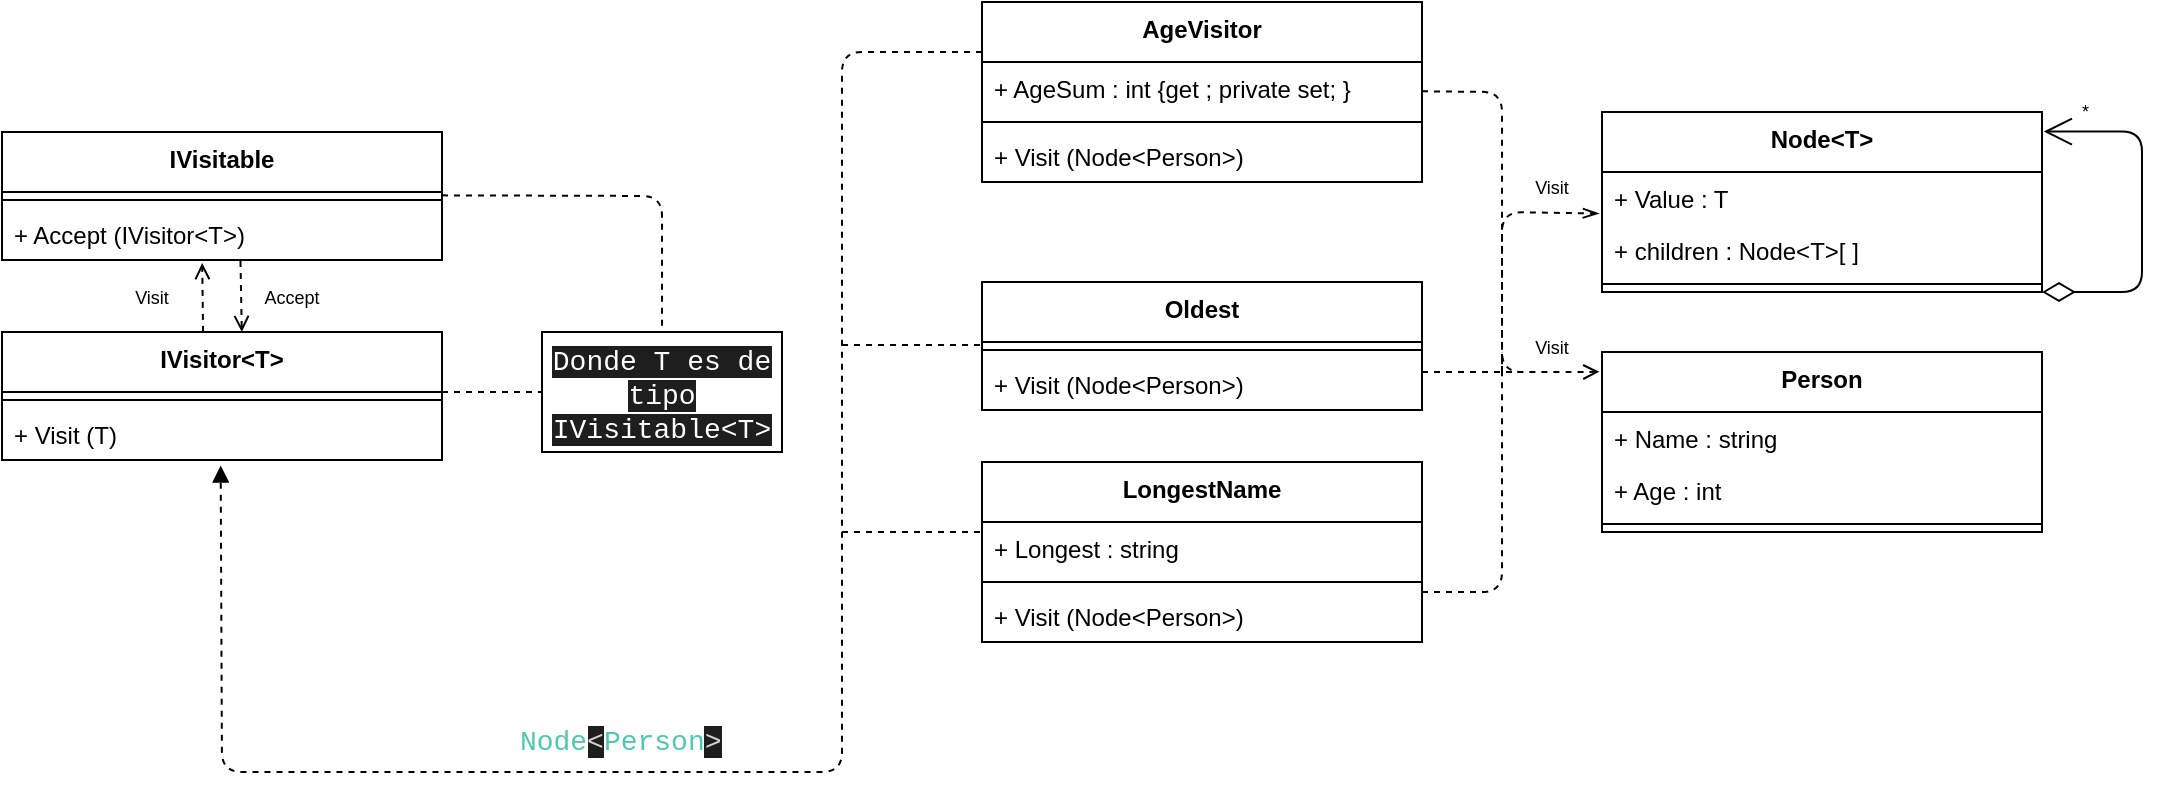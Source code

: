 <mxfile>
    <diagram id="aMAxMU0wlnhYzNJKKomF" name="Page-1">
        <mxGraphModel dx="1013" dy="536" grid="1" gridSize="10" guides="1" tooltips="1" connect="1" arrows="1" fold="1" page="1" pageScale="1" pageWidth="850" pageHeight="1100" math="0" shadow="0">
            <root>
                <mxCell id="0"/>
                <mxCell id="1" parent="0"/>
                <mxCell id="2" value="AgeVisitor" style="swimlane;fontStyle=1;align=center;verticalAlign=top;childLayout=stackLayout;horizontal=1;startSize=30;horizontalStack=0;resizeParent=1;resizeParentMax=0;resizeLast=0;collapsible=1;marginBottom=0;" parent="1" vertex="1">
                    <mxGeometry x="630" y="55" width="220" height="90" as="geometry"/>
                </mxCell>
                <mxCell id="3" value="+ AgeSum : int {get ; private set; }" style="text;strokeColor=none;fillColor=none;align=left;verticalAlign=top;spacingLeft=4;spacingRight=4;overflow=hidden;rotatable=0;points=[[0,0.5],[1,0.5]];portConstraint=eastwest;" parent="2" vertex="1">
                    <mxGeometry y="30" width="220" height="26" as="geometry"/>
                </mxCell>
                <mxCell id="4" value="" style="line;strokeWidth=1;fillColor=none;align=left;verticalAlign=middle;spacingTop=-1;spacingLeft=3;spacingRight=3;rotatable=0;labelPosition=right;points=[];portConstraint=eastwest;strokeColor=inherit;" parent="2" vertex="1">
                    <mxGeometry y="56" width="220" height="8" as="geometry"/>
                </mxCell>
                <mxCell id="5" value="+ Visit (Node&lt;Person&gt;)" style="text;strokeColor=none;fillColor=none;align=left;verticalAlign=top;spacingLeft=4;spacingRight=4;overflow=hidden;rotatable=0;points=[[0,0.5],[1,0.5]];portConstraint=eastwest;" parent="2" vertex="1">
                    <mxGeometry y="64" width="220" height="26" as="geometry"/>
                </mxCell>
                <mxCell id="6" value="IVisitable" style="swimlane;fontStyle=1;align=center;verticalAlign=top;childLayout=stackLayout;horizontal=1;startSize=30;horizontalStack=0;resizeParent=1;resizeParentMax=0;resizeLast=0;collapsible=1;marginBottom=0;" parent="1" vertex="1">
                    <mxGeometry x="140" y="120" width="220" height="64" as="geometry"/>
                </mxCell>
                <mxCell id="8" value="" style="line;strokeWidth=1;fillColor=none;align=left;verticalAlign=middle;spacingTop=-1;spacingLeft=3;spacingRight=3;rotatable=0;labelPosition=right;points=[];portConstraint=eastwest;strokeColor=inherit;" parent="6" vertex="1">
                    <mxGeometry y="30" width="220" height="8" as="geometry"/>
                </mxCell>
                <mxCell id="9" value="+ Accept (IVisitor&lt;T&gt;)" style="text;strokeColor=none;fillColor=none;align=left;verticalAlign=top;spacingLeft=4;spacingRight=4;overflow=hidden;rotatable=0;points=[[0,0.5],[1,0.5]];portConstraint=eastwest;" parent="6" vertex="1">
                    <mxGeometry y="38" width="220" height="26" as="geometry"/>
                </mxCell>
                <mxCell id="10" value="IVisitor&lt;T&gt;" style="swimlane;fontStyle=1;align=center;verticalAlign=top;childLayout=stackLayout;horizontal=1;startSize=30;horizontalStack=0;resizeParent=1;resizeParentMax=0;resizeLast=0;collapsible=1;marginBottom=0;" parent="1" vertex="1">
                    <mxGeometry x="140" y="220" width="220" height="64" as="geometry"/>
                </mxCell>
                <mxCell id="12" value="" style="line;strokeWidth=1;fillColor=none;align=left;verticalAlign=middle;spacingTop=-1;spacingLeft=3;spacingRight=3;rotatable=0;labelPosition=right;points=[];portConstraint=eastwest;strokeColor=inherit;" parent="10" vertex="1">
                    <mxGeometry y="30" width="220" height="8" as="geometry"/>
                </mxCell>
                <mxCell id="13" value="+ Visit (T)" style="text;strokeColor=none;fillColor=none;align=left;verticalAlign=top;spacingLeft=4;spacingRight=4;overflow=hidden;rotatable=0;points=[[0,0.5],[1,0.5]];portConstraint=eastwest;" parent="10" vertex="1">
                    <mxGeometry y="38" width="220" height="26" as="geometry"/>
                </mxCell>
                <mxCell id="15" value="LongestName" style="swimlane;fontStyle=1;align=center;verticalAlign=top;childLayout=stackLayout;horizontal=1;startSize=30;horizontalStack=0;resizeParent=1;resizeParentMax=0;resizeLast=0;collapsible=1;marginBottom=0;" parent="1" vertex="1">
                    <mxGeometry x="630" y="285" width="220" height="90" as="geometry"/>
                </mxCell>
                <mxCell id="16" value="+ Longest : string" style="text;strokeColor=none;fillColor=none;align=left;verticalAlign=top;spacingLeft=4;spacingRight=4;overflow=hidden;rotatable=0;points=[[0,0.5],[1,0.5]];portConstraint=eastwest;" parent="15" vertex="1">
                    <mxGeometry y="30" width="220" height="26" as="geometry"/>
                </mxCell>
                <mxCell id="17" value="" style="line;strokeWidth=1;fillColor=none;align=left;verticalAlign=middle;spacingTop=-1;spacingLeft=3;spacingRight=3;rotatable=0;labelPosition=right;points=[];portConstraint=eastwest;strokeColor=inherit;" parent="15" vertex="1">
                    <mxGeometry y="56" width="220" height="8" as="geometry"/>
                </mxCell>
                <mxCell id="18" value="+ Visit (Node&lt;Person&gt;)" style="text;strokeColor=none;fillColor=none;align=left;verticalAlign=top;spacingLeft=4;spacingRight=4;overflow=hidden;rotatable=0;points=[[0,0.5],[1,0.5]];portConstraint=eastwest;" parent="15" vertex="1">
                    <mxGeometry y="64" width="220" height="26" as="geometry"/>
                </mxCell>
                <mxCell id="19" value="Node&lt;T&gt;" style="swimlane;fontStyle=1;align=center;verticalAlign=top;childLayout=stackLayout;horizontal=1;startSize=30;horizontalStack=0;resizeParent=1;resizeParentMax=0;resizeLast=0;collapsible=1;marginBottom=0;" parent="1" vertex="1">
                    <mxGeometry x="940" y="110" width="220" height="90" as="geometry"/>
                </mxCell>
                <mxCell id="20" value="+ Value : T" style="text;strokeColor=none;fillColor=none;align=left;verticalAlign=top;spacingLeft=4;spacingRight=4;overflow=hidden;rotatable=0;points=[[0,0.5],[1,0.5]];portConstraint=eastwest;" parent="19" vertex="1">
                    <mxGeometry y="30" width="220" height="26" as="geometry"/>
                </mxCell>
                <mxCell id="22" value="+ children : Node&lt;T&gt;[ ] " style="text;strokeColor=none;fillColor=none;align=left;verticalAlign=top;spacingLeft=4;spacingRight=4;overflow=hidden;rotatable=0;points=[[0,0.5],[1,0.5]];portConstraint=eastwest;" parent="19" vertex="1">
                    <mxGeometry y="56" width="220" height="26" as="geometry"/>
                </mxCell>
                <mxCell id="21" value="" style="line;strokeWidth=1;fillColor=none;align=left;verticalAlign=middle;spacingTop=-1;spacingLeft=3;spacingRight=3;rotatable=0;labelPosition=right;points=[];portConstraint=eastwest;strokeColor=inherit;" parent="19" vertex="1">
                    <mxGeometry y="82" width="220" height="8" as="geometry"/>
                </mxCell>
                <mxCell id="27" value="Oldest" style="swimlane;fontStyle=1;align=center;verticalAlign=top;childLayout=stackLayout;horizontal=1;startSize=30;horizontalStack=0;resizeParent=1;resizeParentMax=0;resizeLast=0;collapsible=1;marginBottom=0;" parent="1" vertex="1">
                    <mxGeometry x="630" y="195" width="220" height="64" as="geometry"/>
                </mxCell>
                <mxCell id="28" value="" style="line;strokeWidth=1;fillColor=none;align=left;verticalAlign=middle;spacingTop=-1;spacingLeft=3;spacingRight=3;rotatable=0;labelPosition=right;points=[];portConstraint=eastwest;strokeColor=inherit;" parent="27" vertex="1">
                    <mxGeometry y="30" width="220" height="8" as="geometry"/>
                </mxCell>
                <mxCell id="29" value="+ Visit (Node&lt;Person&gt;)" style="text;strokeColor=none;fillColor=none;align=left;verticalAlign=top;spacingLeft=4;spacingRight=4;overflow=hidden;rotatable=0;points=[[0,0.5],[1,0.5]];portConstraint=eastwest;" parent="27" vertex="1">
                    <mxGeometry y="38" width="220" height="26" as="geometry"/>
                </mxCell>
                <mxCell id="30" value="Person" style="swimlane;fontStyle=1;align=center;verticalAlign=top;childLayout=stackLayout;horizontal=1;startSize=30;horizontalStack=0;resizeParent=1;resizeParentMax=0;resizeLast=0;collapsible=1;marginBottom=0;" parent="1" vertex="1">
                    <mxGeometry x="940" y="230" width="220" height="90" as="geometry"/>
                </mxCell>
                <mxCell id="61" value="" style="html=1;verticalAlign=bottom;labelBackgroundColor=none;endArrow=openThin;endFill=0;dashed=1;fontSize=9;entryX=-0.007;entryY=0.798;entryDx=0;entryDy=0;entryPerimeter=0;" edge="1" parent="30" target="20">
                    <mxGeometry width="160" relative="1" as="geometry">
                        <mxPoint x="-50" y="10" as="sourcePoint"/>
                        <mxPoint x="110" y="10" as="targetPoint"/>
                        <Array as="points">
                            <mxPoint x="-50" y="-70"/>
                        </Array>
                    </mxGeometry>
                </mxCell>
                <mxCell id="31" value="+ Name : string" style="text;strokeColor=none;fillColor=none;align=left;verticalAlign=top;spacingLeft=4;spacingRight=4;overflow=hidden;rotatable=0;points=[[0,0.5],[1,0.5]];portConstraint=eastwest;" parent="30" vertex="1">
                    <mxGeometry y="30" width="220" height="26" as="geometry"/>
                </mxCell>
                <mxCell id="34" value="+ Age : int" style="text;strokeColor=none;fillColor=none;align=left;verticalAlign=top;spacingLeft=4;spacingRight=4;overflow=hidden;rotatable=0;points=[[0,0.5],[1,0.5]];portConstraint=eastwest;" parent="30" vertex="1">
                    <mxGeometry y="56" width="220" height="26" as="geometry"/>
                </mxCell>
                <mxCell id="32" value="" style="line;strokeWidth=1;fillColor=none;align=left;verticalAlign=middle;spacingTop=-1;spacingLeft=3;spacingRight=3;rotatable=0;labelPosition=right;points=[];portConstraint=eastwest;strokeColor=inherit;" parent="30" vertex="1">
                    <mxGeometry y="82" width="220" height="8" as="geometry"/>
                </mxCell>
                <mxCell id="35" value="&lt;font color=&quot;#ffffff&quot;&gt;&lt;span style=&quot;background-color: rgb(30, 30, 30); font-family: Consolas, &amp;quot;Courier New&amp;quot;, monospace; font-size: 14px; font-weight: normal;&quot;&gt;Donde T es de tipo IVisitable&lt;/span&gt;&lt;span style=&quot;background-color: rgb(30, 30, 30); font-family: Consolas, &amp;quot;Courier New&amp;quot;, monospace; font-size: 14px; font-weight: normal;&quot;&gt;&amp;lt;&lt;/span&gt;&lt;span style=&quot;background-color: rgb(30, 30, 30); font-family: Consolas, &amp;quot;Courier New&amp;quot;, monospace; font-size: 14px; font-weight: normal;&quot;&gt;T&lt;/span&gt;&lt;span style=&quot;background-color: rgb(30, 30, 30); font-family: Consolas, &amp;quot;Courier New&amp;quot;, monospace; font-size: 14px; font-weight: normal;&quot;&gt;&amp;gt;&lt;/span&gt;&lt;/font&gt;&lt;br&gt;&lt;br&gt;" style="whiteSpace=wrap;html=1;verticalAlign=top;fontStyle=1;startSize=30;" parent="1" vertex="1">
                    <mxGeometry x="410" y="220" width="120" height="60" as="geometry"/>
                </mxCell>
                <mxCell id="37" value="" style="endArrow=none;dashed=1;html=1;fontColor=#FFFFFF;entryX=0;entryY=0.5;entryDx=0;entryDy=0;" parent="1" target="35" edge="1">
                    <mxGeometry width="50" height="50" relative="1" as="geometry">
                        <mxPoint x="360" y="250" as="sourcePoint"/>
                        <mxPoint x="410" y="200" as="targetPoint"/>
                    </mxGeometry>
                </mxCell>
                <mxCell id="38" value="" style="endArrow=none;dashed=1;html=1;fontColor=#FFFFFF;entryX=0.5;entryY=0;entryDx=0;entryDy=0;" parent="1" target="35" edge="1">
                    <mxGeometry width="50" height="50" relative="1" as="geometry">
                        <mxPoint x="360" y="151.68" as="sourcePoint"/>
                        <mxPoint x="510" y="150" as="targetPoint"/>
                        <Array as="points">
                            <mxPoint x="470" y="152"/>
                        </Array>
                    </mxGeometry>
                </mxCell>
                <mxCell id="40" value="" style="html=1;verticalAlign=bottom;labelBackgroundColor=none;endArrow=block;endFill=1;dashed=1;fontColor=#FFFFFF;exitX=0;exitY=-0.192;exitDx=0;exitDy=0;entryX=0.497;entryY=1.107;entryDx=0;entryDy=0;entryPerimeter=0;exitPerimeter=0;" parent="1" source="3" target="13" edge="1">
                    <mxGeometry width="160" relative="1" as="geometry">
                        <mxPoint x="330" y="450" as="sourcePoint"/>
                        <mxPoint x="160" y="440" as="targetPoint"/>
                        <Array as="points">
                            <mxPoint x="560" y="80"/>
                            <mxPoint x="560" y="440"/>
                            <mxPoint x="250" y="440"/>
                        </Array>
                    </mxGeometry>
                </mxCell>
                <mxCell id="41" value="Implements&amp;nbsp;&amp;nbsp;&lt;span style=&quot;font-family: Consolas, &amp;quot;Courier New&amp;quot;, monospace; font-size: 14px; color: rgb(78, 201, 176);&quot;&gt;Node&lt;/span&gt;&lt;span style=&quot;background-color: rgb(30, 30, 30); color: rgb(212, 212, 212); font-family: Consolas, &amp;quot;Courier New&amp;quot;, monospace; font-size: 14px;&quot;&gt;&amp;lt;&lt;/span&gt;&lt;span style=&quot;font-family: Consolas, &amp;quot;Courier New&amp;quot;, monospace; font-size: 14px; color: rgb(78, 201, 176);&quot;&gt;Person&lt;/span&gt;&lt;span style=&quot;background-color: rgb(30, 30, 30); color: rgb(212, 212, 212); font-family: Consolas, &amp;quot;Courier New&amp;quot;, monospace; font-size: 14px;&quot;&gt;&amp;gt;&lt;/span&gt;" style="text;html=1;strokeColor=none;fillColor=none;align=center;verticalAlign=middle;whiteSpace=wrap;rounded=0;fontColor=#FFFFFF;" parent="1" vertex="1">
                    <mxGeometry x="340" y="410" width="150" height="30" as="geometry"/>
                </mxCell>
                <mxCell id="43" value="" style="endArrow=none;dashed=1;html=1;fontColor=#FFFFFF;entryX=0;entryY=0.188;entryDx=0;entryDy=0;entryPerimeter=0;" edge="1" parent="1" target="28">
                    <mxGeometry width="50" height="50" relative="1" as="geometry">
                        <mxPoint x="560" y="226.5" as="sourcePoint"/>
                        <mxPoint x="610" y="226.5" as="targetPoint"/>
                    </mxGeometry>
                </mxCell>
                <mxCell id="44" value="" style="endArrow=none;dashed=1;html=1;fontColor=#FFFFFF;entryX=0.004;entryY=0.192;entryDx=0;entryDy=0;entryPerimeter=0;" edge="1" parent="1" target="16">
                    <mxGeometry width="50" height="50" relative="1" as="geometry">
                        <mxPoint x="560" y="320" as="sourcePoint"/>
                        <mxPoint x="610" y="320" as="targetPoint"/>
                    </mxGeometry>
                </mxCell>
                <mxCell id="48" value="" style="html=1;verticalAlign=bottom;labelBackgroundColor=none;endArrow=open;endFill=0;dashed=1;entryX=0.455;entryY=1.059;entryDx=0;entryDy=0;entryPerimeter=0;exitX=0.457;exitY=-0.001;exitDx=0;exitDy=0;exitPerimeter=0;" edge="1" parent="1" source="10" target="9">
                    <mxGeometry width="160" relative="1" as="geometry">
                        <mxPoint x="170" y="240" as="sourcePoint"/>
                        <mxPoint x="330" y="240" as="targetPoint"/>
                    </mxGeometry>
                </mxCell>
                <mxCell id="49" value="" style="html=1;verticalAlign=bottom;labelBackgroundColor=none;endArrow=open;endFill=0;dashed=1;entryX=0.545;entryY=0;entryDx=0;entryDy=0;entryPerimeter=0;exitX=0.542;exitY=1.018;exitDx=0;exitDy=0;exitPerimeter=0;" edge="1" parent="1" source="9" target="10">
                    <mxGeometry width="160" relative="1" as="geometry">
                        <mxPoint x="260" y="190" as="sourcePoint"/>
                        <mxPoint x="250.1" y="195.534" as="targetPoint"/>
                    </mxGeometry>
                </mxCell>
                <mxCell id="50" value="Visit" style="text;html=1;strokeColor=none;fillColor=none;align=center;verticalAlign=middle;whiteSpace=wrap;rounded=0;fontSize=9;" vertex="1" parent="1">
                    <mxGeometry x="200" y="195" width="30" height="15" as="geometry"/>
                </mxCell>
                <mxCell id="51" value="Accept" style="text;html=1;strokeColor=none;fillColor=none;align=center;verticalAlign=middle;whiteSpace=wrap;rounded=0;fontSize=9;" vertex="1" parent="1">
                    <mxGeometry x="270" y="195" width="30" height="15" as="geometry"/>
                </mxCell>
                <mxCell id="52" value="" style="endArrow=open;html=1;endSize=12;startArrow=diamondThin;startSize=14;startFill=0;edgeStyle=orthogonalEdgeStyle;align=left;verticalAlign=bottom;fontSize=9;entryX=1.004;entryY=0.109;entryDx=0;entryDy=0;entryPerimeter=0;" edge="1" parent="1" target="19">
                    <mxGeometry x="-1" y="3" relative="1" as="geometry">
                        <mxPoint x="1160" y="200" as="sourcePoint"/>
                        <mxPoint x="1240" y="120" as="targetPoint"/>
                        <Array as="points">
                            <mxPoint x="1210" y="200"/>
                            <mxPoint x="1210" y="120"/>
                        </Array>
                    </mxGeometry>
                </mxCell>
                <mxCell id="54" value="&amp;nbsp;*" style="text;html=1;align=center;verticalAlign=middle;resizable=0;points=[];autosize=1;strokeColor=none;fillColor=none;fontSize=9;" vertex="1" parent="1">
                    <mxGeometry x="1165" y="100" width="30" height="20" as="geometry"/>
                </mxCell>
                <mxCell id="55" value="" style="html=1;verticalAlign=bottom;labelBackgroundColor=none;endArrow=open;endFill=0;dashed=1;fontSize=9;entryX=-0.006;entryY=0.11;entryDx=0;entryDy=0;entryPerimeter=0;" edge="1" parent="1" target="30">
                    <mxGeometry width="160" relative="1" as="geometry">
                        <mxPoint x="850" y="99.66" as="sourcePoint"/>
                        <mxPoint x="1010" y="99.66" as="targetPoint"/>
                        <Array as="points">
                            <mxPoint x="890" y="100"/>
                            <mxPoint x="890" y="240"/>
                            <mxPoint x="930" y="240"/>
                        </Array>
                    </mxGeometry>
                </mxCell>
                <mxCell id="56" value="" style="endArrow=none;dashed=1;html=1;fontColor=#FFFFFF;" edge="1" parent="1">
                    <mxGeometry width="50" height="50" relative="1" as="geometry">
                        <mxPoint x="850" y="240" as="sourcePoint"/>
                        <mxPoint x="900" y="240" as="targetPoint"/>
                    </mxGeometry>
                </mxCell>
                <mxCell id="57" value="" style="endArrow=none;dashed=1;html=1;fontColor=#FFFFFF;" edge="1" parent="1">
                    <mxGeometry width="50" height="50" relative="1" as="geometry">
                        <mxPoint x="850.0" y="350" as="sourcePoint"/>
                        <mxPoint x="890" y="230" as="targetPoint"/>
                        <Array as="points">
                            <mxPoint x="890" y="350"/>
                        </Array>
                    </mxGeometry>
                </mxCell>
                <mxCell id="62" value="Visit" style="text;html=1;strokeColor=none;fillColor=none;align=center;verticalAlign=middle;whiteSpace=wrap;rounded=0;fontSize=9;" vertex="1" parent="1">
                    <mxGeometry x="900" y="140" width="30" height="15" as="geometry"/>
                </mxCell>
                <mxCell id="63" value="Visit" style="text;html=1;strokeColor=none;fillColor=none;align=center;verticalAlign=middle;whiteSpace=wrap;rounded=0;fontSize=9;" vertex="1" parent="1">
                    <mxGeometry x="900" y="220" width="30" height="15" as="geometry"/>
                </mxCell>
            </root>
        </mxGraphModel>
    </diagram>
</mxfile>